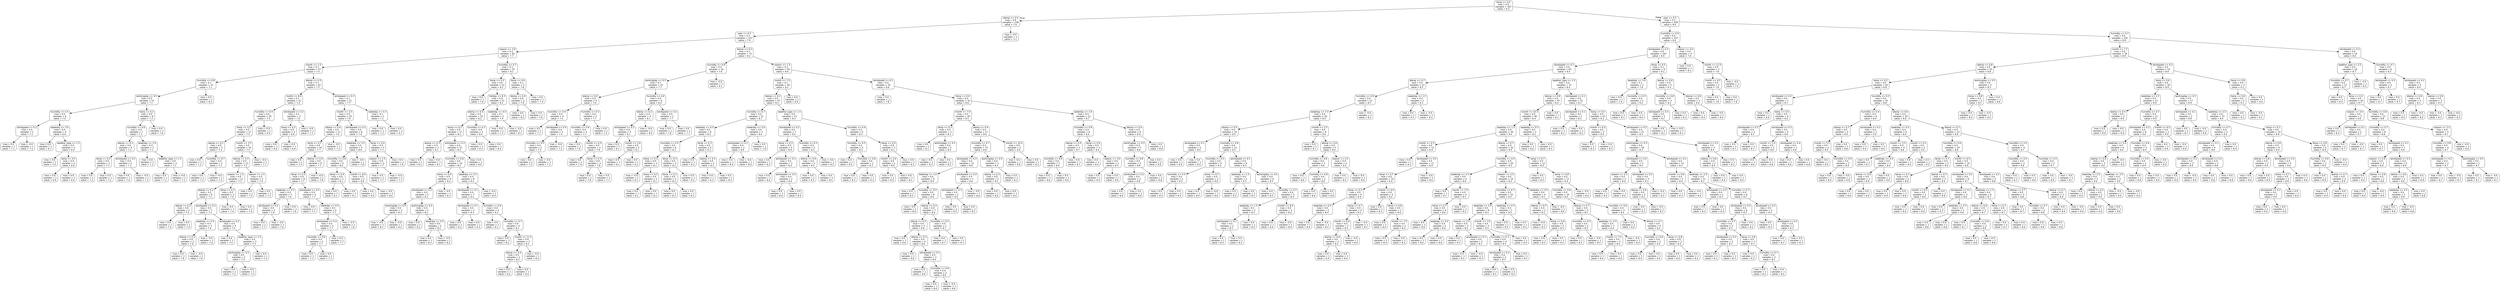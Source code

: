 digraph Tree {
node [shape=box, style="rounded", color="black", fontname=helvetica] ;
edge [fontname=helvetica] ;
0 [label="temp <= 0.4\nmse = 0.4\nsamples = 367\nvalue = 8.3"] ;
1 [label="atemp <= 0.4\nmse = 0.6\nsamples = 158\nvalue = 7.9"] ;
0 -> 1 [labeldistance=2.5, labelangle=45, headlabel="True"] ;
2 [label="year <= 0.5\nmse = 0.3\nsamples = 157\nvalue = 7.9"] ;
1 -> 2 ;
3 [label="season <= 3.0\nmse = 0.2\nsamples = 82\nvalue = 7.7"] ;
2 -> 3 ;
4 [label="month <= 1.5\nmse = 0.1\nsamples = 57\nvalue = 7.4"] ;
3 -> 4 ;
5 [label="humidity <= 0.8\nmse = 0.1\nsamples = 15\nvalue = 7.1"] ;
4 -> 5 ;
6 [label="workingday <= 0.5\nmse = 0.0\nsamples = 14\nvalue = 7.1"] ;
5 -> 6 ;
7 [label="humidity <= 0.5\nmse = 0.0\nsamples = 6\nvalue = 7.0"] ;
6 -> 7 ;
8 [label="windspeed <= 0.2\nmse = 0.0\nsamples = 2\nvalue = 7.1"] ;
7 -> 8 ;
9 [label="mse = 0.0\nsamples = 1\nvalue = 7.1"] ;
8 -> 9 ;
10 [label="mse = -0.0\nsamples = 1\nvalue = 7.1"] ;
8 -> 10 ;
11 [label="weekday <= 3.0\nmse = 0.0\nsamples = 4\nvalue = 6.9"] ;
7 -> 11 ;
12 [label="mse = 0.0\nsamples = 1\nvalue = 6.7"] ;
11 -> 12 ;
13 [label="weather_type <= 1.5\nmse = 0.0\nsamples = 3\nvalue = 6.9"] ;
11 -> 13 ;
14 [label="mse = 0.0\nsamples = 1\nvalue = 7.0"] ;
13 -> 14 ;
15 [label="temp <= 0.3\nmse = 0.0\nsamples = 2\nvalue = 6.9"] ;
13 -> 15 ;
16 [label="mse = 0.0\nsamples = 1\nvalue = 6.9"] ;
15 -> 16 ;
17 [label="mse = 0.0\nsamples = 1\nvalue = 6.9"] ;
15 -> 17 ;
18 [label="temp <= 0.2\nmse = 0.0\nsamples = 8\nvalue = 7.3"] ;
6 -> 18 ;
19 [label="humidity <= 0.6\nmse = 0.0\nsamples = 7\nvalue = 7.2"] ;
18 -> 19 ;
20 [label="atemp <= 0.2\nmse = 0.0\nsamples = 4\nvalue = 7.3"] ;
19 -> 20 ;
21 [label="temp <= 0.2\nmse = 0.0\nsamples = 2\nvalue = 7.3"] ;
20 -> 21 ;
22 [label="mse = 0.0\nsamples = 1\nvalue = 7.3"] ;
21 -> 22 ;
23 [label="mse = 0.0\nsamples = 1\nvalue = 7.2"] ;
21 -> 23 ;
24 [label="windspeed <= 0.2\nmse = 0.0\nsamples = 2\nvalue = 7.3"] ;
20 -> 24 ;
25 [label="mse = 0.0\nsamples = 1\nvalue = 7.4"] ;
24 -> 25 ;
26 [label="mse = -0.0\nsamples = 1\nvalue = 7.3"] ;
24 -> 26 ;
27 [label="weekday <= 2.0\nmse = 0.0\nsamples = 3\nvalue = 7.1"] ;
19 -> 27 ;
28 [label="mse = 0.0\nsamples = 1\nvalue = 7.3"] ;
27 -> 28 ;
29 [label="weather_type <= 1.5\nmse = 0.0\nsamples = 2\nvalue = 7.1"] ;
27 -> 29 ;
30 [label="mse = 0.0\nsamples = 1\nvalue = 7.1"] ;
29 -> 30 ;
31 [label="mse = -0.0\nsamples = 1\nvalue = 7.1"] ;
29 -> 31 ;
32 [label="mse = 0.0\nsamples = 1\nvalue = 7.6"] ;
18 -> 32 ;
33 [label="mse = 0.0\nsamples = 1\nvalue = 6.2"] ;
5 -> 33 ;
34 [label="atemp <= 0.3\nmse = 0.1\nsamples = 42\nvalue = 7.5"] ;
4 -> 34 ;
35 [label="month <= 8.0\nmse = 0.1\nsamples = 21\nvalue = 7.4"] ;
34 -> 35 ;
36 [label="humidity <= 0.9\nmse = 0.0\nsamples = 18\nvalue = 7.5"] ;
35 -> 36 ;
37 [label="temp <= 0.2\nmse = 0.0\nsamples = 17\nvalue = 7.5"] ;
36 -> 37 ;
38 [label="atemp <= 0.2\nmse = 0.0\nsamples = 3\nvalue = 7.3"] ;
37 -> 38 ;
39 [label="mse = 0.0\nsamples = 1\nvalue = 7.3"] ;
38 -> 39 ;
40 [label="humidity <= 0.7\nmse = 0.0\nsamples = 2\nvalue = 7.2"] ;
38 -> 40 ;
41 [label="mse = 0.0\nsamples = 1\nvalue = 7.3"] ;
40 -> 41 ;
42 [label="mse = -0.0\nsamples = 1\nvalue = 7.2"] ;
40 -> 42 ;
43 [label="month <= 3.5\nmse = 0.0\nsamples = 14\nvalue = 7.5"] ;
37 -> 43 ;
44 [label="atemp <= 0.3\nmse = 0.0\nsamples = 13\nvalue = 7.5"] ;
43 -> 44 ;
45 [label="season <= 1.5\nmse = 0.0\nsamples = 11\nvalue = 7.5"] ;
44 -> 45 ;
46 [label="atemp <= 0.2\nmse = 0.0\nsamples = 9\nvalue = 7.5"] ;
45 -> 46 ;
47 [label="atemp <= 0.2\nmse = 0.0\nsamples = 2\nvalue = 7.4"] ;
46 -> 47 ;
48 [label="mse = 0.0\nsamples = 1\nvalue = 7.4"] ;
47 -> 48 ;
49 [label="mse = 0.0\nsamples = 1\nvalue = 7.4"] ;
47 -> 49 ;
50 [label="windspeed <= 0.2\nmse = 0.0\nsamples = 7\nvalue = 7.5"] ;
46 -> 50 ;
51 [label="weekday <= 5.5\nmse = 0.0\nsamples = 3\nvalue = 7.6"] ;
50 -> 51 ;
52 [label="atemp <= 0.3\nmse = 0.0\nsamples = 2\nvalue = 7.6"] ;
51 -> 52 ;
53 [label="mse = 0.0\nsamples = 1\nvalue = 7.6"] ;
52 -> 53 ;
54 [label="mse = -0.0\nsamples = 1\nvalue = 7.6"] ;
52 -> 54 ;
55 [label="mse = -0.0\nsamples = 1\nvalue = 7.6"] ;
51 -> 55 ;
56 [label="windspeed <= 0.2\nmse = 0.0\nsamples = 4\nvalue = 7.5"] ;
50 -> 56 ;
57 [label="mse = 0.0\nsamples = 1\nvalue = 7.5"] ;
56 -> 57 ;
58 [label="weather_type <= 1.5\nmse = 0.0\nsamples = 3\nvalue = 7.5"] ;
56 -> 58 ;
59 [label="workingday <= 0.5\nmse = 0.0\nsamples = 2\nvalue = 7.5"] ;
58 -> 59 ;
60 [label="mse = 0.0\nsamples = 1\nvalue = 7.5"] ;
59 -> 60 ;
61 [label="mse = -0.0\nsamples = 1\nvalue = 7.5"] ;
59 -> 61 ;
62 [label="mse = 0.0\nsamples = 1\nvalue = 7.5"] ;
58 -> 62 ;
63 [label="temp <= 0.3\nmse = 0.0\nsamples = 2\nvalue = 7.4"] ;
45 -> 63 ;
64 [label="mse = 0.0\nsamples = 1\nvalue = 7.4"] ;
63 -> 64 ;
65 [label="mse = 0.0\nsamples = 1\nvalue = 7.4"] ;
63 -> 65 ;
66 [label="season <= 1.5\nmse = 0.0\nsamples = 2\nvalue = 7.4"] ;
44 -> 66 ;
67 [label="mse = 0.0\nsamples = 1\nvalue = 7.4"] ;
66 -> 67 ;
68 [label="mse = 0.0\nsamples = 1\nvalue = 7.3"] ;
66 -> 68 ;
69 [label="mse = -0.0\nsamples = 1\nvalue = 7.7"] ;
43 -> 69 ;
70 [label="mse = -0.0\nsamples = 1\nvalue = 6.9"] ;
36 -> 70 ;
71 [label="windspeed <= 0.2\nmse = 0.2\nsamples = 3\nvalue = 7.0"] ;
35 -> 71 ;
72 [label="temp <= 0.3\nmse = 0.0\nsamples = 2\nvalue = 6.8"] ;
71 -> 72 ;
73 [label="mse = 0.0\nsamples = 1\nvalue = 6.6"] ;
72 -> 73 ;
74 [label="mse = 0.0\nsamples = 1\nvalue = 6.9"] ;
72 -> 74 ;
75 [label="mse = -0.0\nsamples = 1\nvalue = 7.7"] ;
71 -> 75 ;
76 [label="windspeed <= 0.3\nmse = 0.1\nsamples = 21\nvalue = 7.7"] ;
34 -> 76 ;
77 [label="month <= 3.5\nmse = 0.0\nsamples = 19\nvalue = 7.8"] ;
76 -> 77 ;
78 [label="atemp <= 0.4\nmse = 0.0\nsamples = 11\nvalue = 7.6"] ;
77 -> 78 ;
79 [label="temp <= 0.3\nmse = 0.0\nsamples = 10\nvalue = 7.7"] ;
78 -> 79 ;
80 [label="mse = 0.0\nsamples = 1\nvalue = 7.4"] ;
79 -> 80 ;
81 [label="atemp <= 0.4\nmse = 0.0\nsamples = 9\nvalue = 7.7"] ;
79 -> 81 ;
82 [label="temp <= 0.3\nmse = 0.0\nsamples = 8\nvalue = 7.7"] ;
81 -> 82 ;
83 [label="weekday <= 3.5\nmse = 0.0\nsamples = 3\nvalue = 7.6"] ;
82 -> 83 ;
84 [label="windspeed <= 0.2\nmse = 0.0\nsamples = 2\nvalue = 7.6"] ;
83 -> 84 ;
85 [label="mse = 0.0\nsamples = 1\nvalue = 7.7"] ;
84 -> 85 ;
86 [label="mse = -0.0\nsamples = 1\nvalue = 7.6"] ;
84 -> 86 ;
87 [label="mse = 0.0\nsamples = 1\nvalue = 7.6"] ;
83 -> 87 ;
88 [label="windspeed <= 0.2\nmse = 0.0\nsamples = 5\nvalue = 7.7"] ;
82 -> 88 ;
89 [label="mse = 0.0\nsamples = 1\nvalue = 7.7"] ;
88 -> 89 ;
90 [label="weekday <= 4.5\nmse = 0.0\nsamples = 4\nvalue = 7.7"] ;
88 -> 90 ;
91 [label="windspeed <= 0.3\nmse = 0.0\nsamples = 3\nvalue = 7.7"] ;
90 -> 91 ;
92 [label="humidity <= 0.6\nmse = 0.0\nsamples = 2\nvalue = 7.7"] ;
91 -> 92 ;
93 [label="mse = 0.0\nsamples = 1\nvalue = 7.7"] ;
92 -> 93 ;
94 [label="mse = 0.0\nsamples = 1\nvalue = 7.7"] ;
92 -> 94 ;
95 [label="mse = 0.0\nsamples = 1\nvalue = 7.7"] ;
91 -> 95 ;
96 [label="mse = -0.0\nsamples = 1\nvalue = 7.6"] ;
90 -> 96 ;
97 [label="mse = -0.0\nsamples = 1\nvalue = 7.8"] ;
81 -> 97 ;
98 [label="mse = -0.0\nsamples = 1\nvalue = 7.3"] ;
78 -> 98 ;
99 [label="windspeed <= 0.2\nmse = 0.0\nsamples = 8\nvalue = 7.9"] ;
77 -> 99 ;
100 [label="weekday <= 5.5\nmse = 0.0\nsamples = 5\nvalue = 8.0"] ;
99 -> 100 ;
101 [label="humidity <= 0.6\nmse = 0.0\nsamples = 4\nvalue = 8.0"] ;
100 -> 101 ;
102 [label="temp <= 0.4\nmse = 0.0\nsamples = 2\nvalue = 8.1"] ;
101 -> 102 ;
103 [label="mse = 0.0\nsamples = 1\nvalue = 8.1"] ;
102 -> 103 ;
104 [label="mse = 0.0\nsamples = 1\nvalue = 8.1"] ;
102 -> 104 ;
105 [label="month <= 8.0\nmse = 0.0\nsamples = 2\nvalue = 8.0"] ;
101 -> 105 ;
106 [label="mse = 0.0\nsamples = 1\nvalue = 8.0"] ;
105 -> 106 ;
107 [label="mse = -0.0\nsamples = 1\nvalue = 8.0"] ;
105 -> 107 ;
108 [label="mse = -0.0\nsamples = 1\nvalue = 7.8"] ;
100 -> 108 ;
109 [label="temp <= 0.4\nmse = 0.0\nsamples = 3\nvalue = 7.7"] ;
99 -> 109 ;
110 [label="season <= 1.5\nmse = 0.0\nsamples = 2\nvalue = 7.7"] ;
109 -> 110 ;
111 [label="mse = 0.0\nsamples = 1\nvalue = 7.7"] ;
110 -> 111 ;
112 [label="mse = -0.0\nsamples = 1\nvalue = 7.7"] ;
110 -> 112 ;
113 [label="mse = 0.0\nsamples = 1\nvalue = 7.8"] ;
109 -> 113 ;
114 [label="weekday <= 5.5\nmse = 0.1\nsamples = 2\nvalue = 7.1"] ;
76 -> 114 ;
115 [label="mse = 0.0\nsamples = 1\nvalue = 7.3"] ;
114 -> 115 ;
116 [label="mse = 0.0\nsamples = 1\nvalue = 6.7"] ;
114 -> 116 ;
117 [label="humidity <= 0.7\nmse = 0.1\nsamples = 25\nvalue = 8.1"] ;
3 -> 117 ;
118 [label="temp <= 0.3\nmse = 0.0\nsamples = 22\nvalue = 8.2"] ;
117 -> 118 ;
119 [label="mse = 0.0\nsamples = 1\nvalue = 7.8"] ;
118 -> 119 ;
120 [label="holiday <= 0.5\nmse = 0.0\nsamples = 21\nvalue = 8.2"] ;
118 -> 120 ;
121 [label="atemp <= 0.4\nmse = 0.0\nsamples = 19\nvalue = 8.2"] ;
120 -> 121 ;
122 [label="temp <= 0.3\nmse = 0.0\nsamples = 17\nvalue = 8.2"] ;
121 -> 122 ;
123 [label="atemp <= 0.3\nmse = 0.0\nsamples = 2\nvalue = 8.1"] ;
122 -> 123 ;
124 [label="mse = 0.0\nsamples = 1\nvalue = 8.1"] ;
123 -> 124 ;
125 [label="mse = 0.0\nsamples = 1\nvalue = 8.1"] ;
123 -> 125 ;
126 [label="windspeed <= 0.3\nmse = 0.0\nsamples = 15\nvalue = 8.2"] ;
122 -> 126 ;
127 [label="humidity <= 0.6\nmse = 0.0\nsamples = 14\nvalue = 8.2"] ;
126 -> 127 ;
128 [label="temp <= 0.4\nmse = 0.0\nsamples = 6\nvalue = 8.2"] ;
127 -> 128 ;
129 [label="windspeed <= 0.2\nmse = 0.0\nsamples = 5\nvalue = 8.2"] ;
128 -> 129 ;
130 [label="workingday <= 0.5\nmse = 0.0\nsamples = 2\nvalue = 8.3"] ;
129 -> 130 ;
131 [label="mse = -0.0\nsamples = 1\nvalue = 8.3"] ;
130 -> 131 ;
132 [label="mse = -0.0\nsamples = 1\nvalue = 8.2"] ;
130 -> 132 ;
133 [label="workingday <= 0.5\nmse = 0.0\nsamples = 3\nvalue = 8.2"] ;
129 -> 133 ;
134 [label="mse = 0.0\nsamples = 1\nvalue = 8.2"] ;
133 -> 134 ;
135 [label="weekday <= 4.5\nmse = 0.0\nsamples = 2\nvalue = 8.2"] ;
133 -> 135 ;
136 [label="mse = 0.0\nsamples = 1\nvalue = 8.2"] ;
135 -> 136 ;
137 [label="mse = -0.0\nsamples = 1\nvalue = 8.2"] ;
135 -> 137 ;
138 [label="mse = -0.0\nsamples = 1\nvalue = 8.3"] ;
128 -> 138 ;
139 [label="weekday <= 5.5\nmse = 0.0\nsamples = 8\nvalue = 8.2"] ;
127 -> 139 ;
140 [label="windspeed <= 0.1\nmse = 0.0\nsamples = 7\nvalue = 8.2"] ;
139 -> 140 ;
141 [label="windspeed <= 0.1\nmse = 0.0\nsamples = 2\nvalue = 8.3"] ;
140 -> 141 ;
142 [label="mse = 0.0\nsamples = 1\nvalue = 8.2"] ;
141 -> 142 ;
143 [label="mse = 0.0\nsamples = 1\nvalue = 8.3"] ;
141 -> 143 ;
144 [label="humidity <= 0.6\nmse = 0.0\nsamples = 5\nvalue = 8.2"] ;
140 -> 144 ;
145 [label="mse = 0.0\nsamples = 1\nvalue = 8.1"] ;
144 -> 145 ;
146 [label="humidity <= 0.7\nmse = 0.0\nsamples = 4\nvalue = 8.2"] ;
144 -> 146 ;
147 [label="mse = 0.0\nsamples = 1\nvalue = 8.2"] ;
146 -> 147 ;
148 [label="month <= 11.5\nmse = 0.0\nsamples = 3\nvalue = 8.2"] ;
146 -> 148 ;
149 [label="atemp <= 0.4\nmse = 0.0\nsamples = 2\nvalue = 8.2"] ;
148 -> 149 ;
150 [label="mse = 0.0\nsamples = 1\nvalue = 8.2"] ;
149 -> 150 ;
151 [label="mse = 0.0\nsamples = 1\nvalue = 8.2"] ;
149 -> 151 ;
152 [label="mse = -0.0\nsamples = 1\nvalue = 8.2"] ;
148 -> 152 ;
153 [label="mse = -0.0\nsamples = 1\nvalue = 8.0"] ;
139 -> 153 ;
154 [label="mse = 0.0\nsamples = 1\nvalue = 8.0"] ;
126 -> 154 ;
155 [label="humidity <= 0.7\nmse = 0.0\nsamples = 2\nvalue = 8.4"] ;
121 -> 155 ;
156 [label="mse = 0.0\nsamples = 1\nvalue = 8.3"] ;
155 -> 156 ;
157 [label="mse = 0.0\nsamples = 1\nvalue = 8.4"] ;
155 -> 157 ;
158 [label="weekday <= 4.5\nmse = 0.1\nsamples = 2\nvalue = 7.9"] ;
120 -> 158 ;
159 [label="mse = 0.0\nsamples = 1\nvalue = 7.3"] ;
158 -> 159 ;
160 [label="mse = -0.0\nsamples = 1\nvalue = 8.1"] ;
158 -> 160 ;
161 [label="temp <= 0.4\nmse = 0.1\nsamples = 3\nvalue = 7.8"] ;
117 -> 161 ;
162 [label="atemp <= 0.4\nmse = 0.0\nsamples = 2\nvalue = 7.9"] ;
161 -> 162 ;
163 [label="mse = 0.0\nsamples = 1\nvalue = 8.2"] ;
162 -> 163 ;
164 [label="mse = 0.0\nsamples = 1\nvalue = 7.8"] ;
162 -> 164 ;
165 [label="mse = 0.0\nsamples = 1\nvalue = 7.4"] ;
161 -> 165 ;
166 [label="atemp <= 0.3\nmse = 0.2\nsamples = 75\nvalue = 8.2"] ;
2 -> 166 ;
167 [label="humidity <= 0.8\nmse = 0.2\nsamples = 16\nvalue = 7.6"] ;
166 -> 167 ;
168 [label="workingday <= 0.5\nmse = 0.1\nsamples = 15\nvalue = 7.7"] ;
167 -> 168 ;
169 [label="atemp <= 0.2\nmse = 0.0\nsamples = 9\nvalue = 7.6"] ;
168 -> 169 ;
170 [label="humidity <= 0.4\nmse = 0.0\nsamples = 4\nvalue = 7.5"] ;
169 -> 170 ;
171 [label="mse = 0.0\nsamples = 1\nvalue = 7.7"] ;
170 -> 171 ;
172 [label="windspeed <= 0.4\nmse = 0.0\nsamples = 3\nvalue = 7.5"] ;
170 -> 172 ;
173 [label="humidity <= 0.5\nmse = 0.0\nsamples = 2\nvalue = 7.5"] ;
172 -> 173 ;
174 [label="mse = 0.0\nsamples = 1\nvalue = 7.5"] ;
173 -> 174 ;
175 [label="mse = -0.0\nsamples = 1\nvalue = 7.5"] ;
173 -> 175 ;
176 [label="mse = -0.0\nsamples = 1\nvalue = 7.3"] ;
172 -> 176 ;
177 [label="humidity <= 0.5\nmse = 0.0\nsamples = 5\nvalue = 7.7"] ;
169 -> 177 ;
178 [label="humidity <= 0.4\nmse = 0.0\nsamples = 4\nvalue = 7.7"] ;
177 -> 178 ;
179 [label="mse = 0.0\nsamples = 1\nvalue = 7.6"] ;
178 -> 179 ;
180 [label="month <= 6.5\nmse = 0.0\nsamples = 3\nvalue = 7.8"] ;
178 -> 180 ;
181 [label="mse = 0.0\nsamples = 1\nvalue = 7.9"] ;
180 -> 181 ;
182 [label="temp <= 0.3\nmse = 0.0\nsamples = 2\nvalue = 7.8"] ;
180 -> 182 ;
183 [label="mse = 0.0\nsamples = 1\nvalue = 7.8"] ;
182 -> 183 ;
184 [label="mse = 0.0\nsamples = 1\nvalue = 7.7"] ;
182 -> 184 ;
185 [label="mse = 0.0\nsamples = 1\nvalue = 7.5"] ;
177 -> 185 ;
186 [label="humidity <= 0.6\nmse = 0.0\nsamples = 6\nvalue = 8.0"] ;
168 -> 186 ;
187 [label="atemp <= 0.2\nmse = 0.0\nsamples = 4\nvalue = 8.1"] ;
186 -> 187 ;
188 [label="windspeed <= 0.2\nmse = 0.0\nsamples = 3\nvalue = 8.1"] ;
187 -> 188 ;
189 [label="mse = 0.0\nsamples = 1\nvalue = 8.1"] ;
188 -> 189 ;
190 [label="month <= 2.0\nmse = 0.0\nsamples = 2\nvalue = 8.1"] ;
188 -> 190 ;
191 [label="mse = 0.0\nsamples = 1\nvalue = 8.1"] ;
190 -> 191 ;
192 [label="mse = 0.0\nsamples = 1\nvalue = 8.1"] ;
190 -> 192 ;
193 [label="mse = -0.0\nsamples = 1\nvalue = 8.0"] ;
187 -> 193 ;
194 [label="windspeed <= 0.2\nmse = 0.0\nsamples = 2\nvalue = 7.7"] ;
186 -> 194 ;
195 [label="mse = 0.0\nsamples = 1\nvalue = 7.8"] ;
194 -> 195 ;
196 [label="mse = 0.0\nsamples = 1\nvalue = 7.7"] ;
194 -> 196 ;
197 [label="mse = -0.0\nsamples = 1\nvalue = 6.1"] ;
167 -> 197 ;
198 [label="season <= 1.5\nmse = 0.1\nsamples = 59\nvalue = 8.4"] ;
166 -> 198 ;
199 [label="month <= 7.5\nmse = 0.1\nsamples = 26\nvalue = 8.2"] ;
198 -> 199 ;
200 [label="atemp <= 0.3\nmse = 0.0\nsamples = 25\nvalue = 8.2"] ;
199 -> 200 ;
201 [label="humidity <= 0.7\nmse = 0.0\nsamples = 12\nvalue = 8.1"] ;
200 -> 201 ;
202 [label="weekday <= 4.5\nmse = 0.0\nsamples = 9\nvalue = 8.2"] ;
201 -> 202 ;
203 [label="humidity <= 0.5\nmse = 0.0\nsamples = 6\nvalue = 8.2"] ;
202 -> 203 ;
204 [label="temp <= 0.3\nmse = 0.0\nsamples = 3\nvalue = 8.1"] ;
203 -> 204 ;
205 [label="mse = -0.0\nsamples = 1\nvalue = 8.1"] ;
204 -> 205 ;
206 [label="temp <= 0.3\nmse = 0.0\nsamples = 2\nvalue = 8.1"] ;
204 -> 206 ;
207 [label="mse = 0.0\nsamples = 1\nvalue = 8.1"] ;
206 -> 207 ;
208 [label="mse = 0.0\nsamples = 1\nvalue = 8.1"] ;
206 -> 208 ;
209 [label="temp <= 0.3\nmse = 0.0\nsamples = 3\nvalue = 8.2"] ;
203 -> 209 ;
210 [label="temp <= 0.3\nmse = 0.0\nsamples = 2\nvalue = 8.2"] ;
209 -> 210 ;
211 [label="mse = 0.0\nsamples = 1\nvalue = 8.3"] ;
210 -> 211 ;
212 [label="mse = 0.0\nsamples = 1\nvalue = 8.2"] ;
210 -> 212 ;
213 [label="mse = 0.0\nsamples = 1\nvalue = 8.2"] ;
209 -> 213 ;
214 [label="temp <= 0.3\nmse = 0.0\nsamples = 3\nvalue = 8.3"] ;
202 -> 214 ;
215 [label="mse = 0.0\nsamples = 1\nvalue = 8.3"] ;
214 -> 215 ;
216 [label="atemp <= 0.3\nmse = 0.0\nsamples = 2\nvalue = 8.3"] ;
214 -> 216 ;
217 [label="mse = 0.0\nsamples = 1\nvalue = 8.3"] ;
216 -> 217 ;
218 [label="mse = 0.0\nsamples = 1\nvalue = 8.3"] ;
216 -> 218 ;
219 [label="weekday <= 5.0\nmse = 0.0\nsamples = 3\nvalue = 8.0"] ;
201 -> 219 ;
220 [label="windspeed <= 0.1\nmse = 0.0\nsamples = 2\nvalue = 8.0"] ;
219 -> 220 ;
221 [label="mse = 0.0\nsamples = 1\nvalue = 8.0"] ;
220 -> 221 ;
222 [label="mse = -0.0\nsamples = 1\nvalue = 8.0"] ;
220 -> 222 ;
223 [label="mse = 0.0\nsamples = 1\nvalue = 7.9"] ;
219 -> 223 ;
224 [label="weather_type <= 1.5\nmse = 0.0\nsamples = 13\nvalue = 8.3"] ;
200 -> 224 ;
225 [label="windspeed <= 0.2\nmse = 0.0\nsamples = 7\nvalue = 8.4"] ;
224 -> 225 ;
226 [label="temp <= 0.3\nmse = 0.0\nsamples = 4\nvalue = 8.4"] ;
225 -> 226 ;
227 [label="mse = 0.0\nsamples = 1\nvalue = 8.3"] ;
226 -> 227 ;
228 [label="windspeed <= 0.1\nmse = 0.0\nsamples = 3\nvalue = 8.4"] ;
226 -> 228 ;
229 [label="mse = 0.0\nsamples = 1\nvalue = 8.4"] ;
228 -> 229 ;
230 [label="windspeed <= 0.2\nmse = 0.0\nsamples = 2\nvalue = 8.4"] ;
228 -> 230 ;
231 [label="mse = 0.0\nsamples = 1\nvalue = 8.4"] ;
230 -> 231 ;
232 [label="mse = 0.0\nsamples = 1\nvalue = 8.4"] ;
230 -> 232 ;
233 [label="humidity <= 0.5\nmse = 0.0\nsamples = 3\nvalue = 8.5"] ;
225 -> 233 ;
234 [label="atemp <= 0.4\nmse = 0.0\nsamples = 2\nvalue = 8.5"] ;
233 -> 234 ;
235 [label="mse = 0.0\nsamples = 1\nvalue = 8.5"] ;
234 -> 235 ;
236 [label="mse = 0.0\nsamples = 1\nvalue = 8.5"] ;
234 -> 236 ;
237 [label="mse = -0.0\nsamples = 1\nvalue = 8.5"] ;
233 -> 237 ;
238 [label="humidity <= 0.6\nmse = 0.0\nsamples = 6\nvalue = 8.2"] ;
224 -> 238 ;
239 [label="humidity <= 0.5\nmse = 0.0\nsamples = 3\nvalue = 8.3"] ;
238 -> 239 ;
240 [label="mse = 0.0\nsamples = 1\nvalue = 8.4"] ;
239 -> 240 ;
241 [label="humidity <= 0.6\nmse = 0.0\nsamples = 2\nvalue = 8.3"] ;
239 -> 241 ;
242 [label="mse = 0.0\nsamples = 1\nvalue = 8.3"] ;
241 -> 242 ;
243 [label="mse = 0.0\nsamples = 1\nvalue = 8.3"] ;
241 -> 243 ;
244 [label="temp <= 0.4\nmse = 0.0\nsamples = 3\nvalue = 8.1"] ;
238 -> 244 ;
245 [label="month <= 2.0\nmse = 0.0\nsamples = 2\nvalue = 8.0"] ;
244 -> 245 ;
246 [label="mse = 0.0\nsamples = 1\nvalue = 8.0"] ;
245 -> 246 ;
247 [label="mse = 0.0\nsamples = 1\nvalue = 8.1"] ;
245 -> 247 ;
248 [label="mse = 0.0\nsamples = 1\nvalue = 8.2"] ;
244 -> 248 ;
249 [label="mse = 0.0\nsamples = 1\nvalue = 6.9"] ;
199 -> 249 ;
250 [label="windspeed <= 0.1\nmse = 0.0\nsamples = 33\nvalue = 8.6"] ;
198 -> 250 ;
251 [label="mse = 0.0\nsamples = 1\nvalue = 7.8"] ;
250 -> 251 ;
252 [label="temp <= 0.4\nmse = 0.0\nsamples = 32\nvalue = 8.6"] ;
250 -> 252 ;
253 [label="month <= 7.0\nmse = 0.0\nsamples = 20\nvalue = 8.5"] ;
252 -> 253 ;
254 [label="temp <= 0.3\nmse = 0.0\nsamples = 3\nvalue = 8.3"] ;
253 -> 254 ;
255 [label="mse = 0.0\nsamples = 1\nvalue = 8.1"] ;
254 -> 255 ;
256 [label="workingday <= 0.5\nmse = 0.0\nsamples = 2\nvalue = 8.4"] ;
254 -> 256 ;
257 [label="mse = 0.0\nsamples = 1\nvalue = 8.3"] ;
256 -> 257 ;
258 [label="mse = 0.0\nsamples = 1\nvalue = 8.5"] ;
256 -> 258 ;
259 [label="atemp <= 0.4\nmse = 0.0\nsamples = 17\nvalue = 8.6"] ;
253 -> 259 ;
260 [label="humidity <= 0.7\nmse = 0.0\nsamples = 15\nvalue = 8.6"] ;
259 -> 260 ;
261 [label="windspeed <= 0.3\nmse = 0.0\nsamples = 12\nvalue = 8.6"] ;
260 -> 261 ;
262 [label="weekday <= 1.0\nmse = 0.0\nsamples = 9\nvalue = 8.6"] ;
261 -> 262 ;
263 [label="mse = 0.0\nsamples = 1\nvalue = 8.5"] ;
262 -> 263 ;
264 [label="humidity <= 0.5\nmse = 0.0\nsamples = 8\nvalue = 8.6"] ;
262 -> 264 ;
265 [label="mse = 0.0\nsamples = 1\nvalue = 8.6"] ;
264 -> 265 ;
266 [label="atemp <= 0.3\nmse = 0.0\nsamples = 7\nvalue = 8.6"] ;
264 -> 266 ;
267 [label="atemp <= 0.3\nmse = 0.0\nsamples = 5\nvalue = 8.6"] ;
266 -> 267 ;
268 [label="mse = 0.0\nsamples = 1\nvalue = 8.6"] ;
267 -> 268 ;
269 [label="atemp <= 0.3\nmse = 0.0\nsamples = 4\nvalue = 8.6"] ;
267 -> 269 ;
270 [label="mse = 0.0\nsamples = 1\nvalue = 8.6"] ;
269 -> 270 ;
271 [label="windspeed <= 0.1\nmse = 0.0\nsamples = 3\nvalue = 8.6"] ;
269 -> 271 ;
272 [label="mse = 0.0\nsamples = 1\nvalue = 8.6"] ;
271 -> 272 ;
273 [label="humidity <= 0.6\nmse = 0.0\nsamples = 2\nvalue = 8.6"] ;
271 -> 273 ;
274 [label="mse = 0.0\nsamples = 1\nvalue = 8.6"] ;
273 -> 274 ;
275 [label="mse = -0.0\nsamples = 1\nvalue = 8.6"] ;
273 -> 275 ;
276 [label="humidity <= 0.5\nmse = 0.0\nsamples = 2\nvalue = 8.7"] ;
266 -> 276 ;
277 [label="mse = 0.0\nsamples = 1\nvalue = 8.7"] ;
276 -> 277 ;
278 [label="mse = 0.0\nsamples = 1\nvalue = 8.7"] ;
276 -> 278 ;
279 [label="windspeed <= 0.3\nmse = 0.0\nsamples = 3\nvalue = 8.6"] ;
261 -> 279 ;
280 [label="windspeed <= 0.3\nmse = 0.0\nsamples = 2\nvalue = 8.5"] ;
279 -> 280 ;
281 [label="mse = 0.0\nsamples = 1\nvalue = 8.5"] ;
280 -> 281 ;
282 [label="mse = 0.0\nsamples = 1\nvalue = 8.5"] ;
280 -> 282 ;
283 [label="mse = -0.0\nsamples = 1\nvalue = 8.6"] ;
279 -> 283 ;
284 [label="workingday <= 0.5\nmse = 0.0\nsamples = 3\nvalue = 8.4"] ;
260 -> 284 ;
285 [label="atemp <= 0.3\nmse = 0.0\nsamples = 2\nvalue = 8.5"] ;
284 -> 285 ;
286 [label="mse = 0.0\nsamples = 1\nvalue = 8.6"] ;
285 -> 286 ;
287 [label="mse = 0.0\nsamples = 1\nvalue = 8.4"] ;
285 -> 287 ;
288 [label="mse = 0.0\nsamples = 1\nvalue = 8.3"] ;
284 -> 288 ;
289 [label="month <= 10.5\nmse = 0.0\nsamples = 2\nvalue = 8.4"] ;
259 -> 289 ;
290 [label="mse = 0.0\nsamples = 1\nvalue = 8.6"] ;
289 -> 290 ;
291 [label="mse = 0.0\nsamples = 1\nvalue = 8.3"] ;
289 -> 291 ;
292 [label="weekday <= 3.0\nmse = 0.0\nsamples = 12\nvalue = 8.7"] ;
252 -> 292 ;
293 [label="humidity <= 0.8\nmse = 0.0\nsamples = 6\nvalue = 8.6"] ;
292 -> 293 ;
294 [label="atemp <= 0.4\nmse = 0.0\nsamples = 3\nvalue = 8.7"] ;
293 -> 294 ;
295 [label="humidity <= 0.6\nmse = 0.0\nsamples = 2\nvalue = 8.6"] ;
294 -> 295 ;
296 [label="mse = 0.0\nsamples = 1\nvalue = 8.6"] ;
295 -> 296 ;
297 [label="mse = 0.0\nsamples = 1\nvalue = 8.6"] ;
295 -> 297 ;
298 [label="mse = 0.0\nsamples = 1\nvalue = 8.7"] ;
294 -> 298 ;
299 [label="temp <= 0.4\nmse = 0.0\nsamples = 3\nvalue = 8.5"] ;
293 -> 299 ;
300 [label="mse = 0.0\nsamples = 1\nvalue = 8.4"] ;
299 -> 300 ;
301 [label="season <= 3.0\nmse = 0.0\nsamples = 2\nvalue = 8.5"] ;
299 -> 301 ;
302 [label="mse = 0.0\nsamples = 1\nvalue = 8.5"] ;
301 -> 302 ;
303 [label="mse = 0.0\nsamples = 1\nvalue = 8.6"] ;
301 -> 303 ;
304 [label="atemp <= 0.4\nmse = 0.0\nsamples = 6\nvalue = 8.9"] ;
292 -> 304 ;
305 [label="workingday <= 0.5\nmse = 0.0\nsamples = 5\nvalue = 8.8"] ;
304 -> 305 ;
306 [label="humidity <= 0.6\nmse = 0.0\nsamples = 3\nvalue = 8.8"] ;
305 -> 306 ;
307 [label="windspeed <= 0.2\nmse = 0.0\nsamples = 2\nvalue = 8.8"] ;
306 -> 307 ;
308 [label="mse = 0.0\nsamples = 1\nvalue = 8.9"] ;
307 -> 308 ;
309 [label="mse = 0.0\nsamples = 1\nvalue = 8.8"] ;
307 -> 309 ;
310 [label="mse = 0.0\nsamples = 1\nvalue = 8.8"] ;
306 -> 310 ;
311 [label="mse = 0.0\nsamples = 2\nvalue = 8.8"] ;
305 -> 311 ;
312 [label="mse = 0.0\nsamples = 1\nvalue = 8.9"] ;
304 -> 312 ;
313 [label="mse = -0.0\nsamples = 1\nvalue = 3.1"] ;
1 -> 313 ;
314 [label="year <= 0.5\nmse = 0.1\nsamples = 209\nvalue = 8.6"] ;
0 -> 314 [labeldistance=2.5, labelangle=-45, headlabel="False"] ;
315 [label="humidity <= 0.9\nmse = 0.0\nsamples = 107\nvalue = 8.4"] ;
314 -> 315 ;
316 [label="windspeed <= 0.3\nmse = 0.0\nsamples = 103\nvalue = 8.4"] ;
315 -> 316 ;
317 [label="windspeed <= 0.1\nmse = 0.0\nsamples = 95\nvalue = 8.4"] ;
316 -> 317 ;
318 [label="atemp <= 0.7\nmse = 0.0\nsamples = 23\nvalue = 8.5"] ;
317 -> 318 ;
319 [label="humidity <= 0.9\nmse = 0.0\nsamples = 21\nvalue = 8.5"] ;
318 -> 319 ;
320 [label="weekday <= 5.5\nmse = 0.0\nsamples = 20\nvalue = 8.5"] ;
319 -> 320 ;
321 [label="atemp <= 0.5\nmse = 0.0\nsamples = 14\nvalue = 8.5"] ;
320 -> 321 ;
322 [label="windspeed <= 0.1\nmse = 0.0\nsamples = 2\nvalue = 8.4"] ;
321 -> 322 ;
323 [label="mse = 0.0\nsamples = 1\nvalue = 8.4"] ;
322 -> 323 ;
324 [label="mse = 0.0\nsamples = 1\nvalue = 8.4"] ;
322 -> 324 ;
325 [label="humidity <= 0.6\nmse = 0.0\nsamples = 12\nvalue = 8.5"] ;
321 -> 325 ;
326 [label="humidity <= 0.5\nmse = 0.0\nsamples = 4\nvalue = 8.5"] ;
325 -> 326 ;
327 [label="humidity <= 0.5\nmse = 0.0\nsamples = 2\nvalue = 8.5"] ;
326 -> 327 ;
328 [label="mse = 0.0\nsamples = 1\nvalue = 8.5"] ;
327 -> 328 ;
329 [label="mse = 0.0\nsamples = 1\nvalue = 8.5"] ;
327 -> 329 ;
330 [label="temp <= 0.7\nmse = 0.0\nsamples = 2\nvalue = 8.6"] ;
326 -> 330 ;
331 [label="mse = 0.0\nsamples = 1\nvalue = 8.6"] ;
330 -> 331 ;
332 [label="mse = -0.0\nsamples = 1\nvalue = 8.6"] ;
330 -> 332 ;
333 [label="windspeed <= 0.1\nmse = 0.0\nsamples = 8\nvalue = 8.5"] ;
325 -> 333 ;
334 [label="weekday <= 1.5\nmse = 0.0\nsamples = 2\nvalue = 8.5"] ;
333 -> 334 ;
335 [label="mse = 0.0\nsamples = 1\nvalue = 8.5"] ;
334 -> 335 ;
336 [label="mse = 0.0\nsamples = 1\nvalue = 8.5"] ;
334 -> 336 ;
337 [label="workingday <= 0.5\nmse = 0.0\nsamples = 6\nvalue = 8.5"] ;
333 -> 337 ;
338 [label="mse = 0.0\nsamples = 1\nvalue = 8.5"] ;
337 -> 338 ;
339 [label="humidity <= 0.7\nmse = 0.0\nsamples = 5\nvalue = 8.4"] ;
337 -> 339 ;
340 [label="weekday <= 1.5\nmse = 0.0\nsamples = 3\nvalue = 8.5"] ;
339 -> 340 ;
341 [label="windspeed <= 0.1\nmse = 0.0\nsamples = 2\nvalue = 8.5"] ;
340 -> 341 ;
342 [label="mse = 0.0\nsamples = 1\nvalue = 8.5"] ;
341 -> 342 ;
343 [label="mse = 0.0\nsamples = 1\nvalue = 8.5"] ;
341 -> 343 ;
344 [label="mse = 0.0\nsamples = 1\nvalue = 8.4"] ;
340 -> 344 ;
345 [label="month <= 8.5\nmse = 0.0\nsamples = 2\nvalue = 8.4"] ;
339 -> 345 ;
346 [label="mse = 0.0\nsamples = 1\nvalue = 8.4"] ;
345 -> 346 ;
347 [label="mse = -0.0\nsamples = 1\nvalue = 8.4"] ;
345 -> 347 ;
348 [label="month <= 5.5\nmse = 0.0\nsamples = 6\nvalue = 8.6"] ;
320 -> 348 ;
349 [label="mse = 0.0\nsamples = 1\nvalue = 8.7"] ;
348 -> 349 ;
350 [label="atemp <= 0.6\nmse = 0.0\nsamples = 5\nvalue = 8.6"] ;
348 -> 350 ;
351 [label="humidity <= 0.6\nmse = 0.0\nsamples = 3\nvalue = 8.6"] ;
350 -> 351 ;
352 [label="mse = 0.0\nsamples = 1\nvalue = 8.6"] ;
351 -> 352 ;
353 [label="humidity <= 0.8\nmse = 0.0\nsamples = 2\nvalue = 8.6"] ;
351 -> 353 ;
354 [label="mse = 0.0\nsamples = 1\nvalue = 8.6"] ;
353 -> 354 ;
355 [label="mse = 0.0\nsamples = 1\nvalue = 8.6"] ;
353 -> 355 ;
356 [label="season <= 2.5\nmse = 0.0\nsamples = 2\nvalue = 8.5"] ;
350 -> 356 ;
357 [label="mse = 0.0\nsamples = 1\nvalue = 8.5"] ;
356 -> 357 ;
358 [label="mse = 0.0\nsamples = 1\nvalue = 8.6"] ;
356 -> 358 ;
359 [label="mse = -0.0\nsamples = 1\nvalue = 8.2"] ;
319 -> 359 ;
360 [label="weekday <= 1.5\nmse = 0.0\nsamples = 2\nvalue = 8.3"] ;
318 -> 360 ;
361 [label="mse = 0.0\nsamples = 1\nvalue = 8.3"] ;
360 -> 361 ;
362 [label="mse = -0.0\nsamples = 1\nvalue = 8.3"] ;
360 -> 362 ;
363 [label="weather_type <= 1.5\nmse = 0.0\nsamples = 72\nvalue = 8.4"] ;
317 -> 363 ;
364 [label="atemp <= 0.8\nmse = 0.0\nsamples = 47\nvalue = 8.4"] ;
363 -> 364 ;
365 [label="month <= 10.5\nmse = 0.0\nsamples = 46\nvalue = 8.4"] ;
364 -> 365 ;
366 [label="weekday <= 1.5\nmse = 0.0\nsamples = 44\nvalue = 8.4"] ;
365 -> 366 ;
367 [label="month <= 4.5\nmse = 0.0\nsamples = 12\nvalue = 8.4"] ;
366 -> 367 ;
368 [label="mse = 0.0\nsamples = 1\nvalue = 8.1"] ;
367 -> 368 ;
369 [label="windspeed <= 0.2\nmse = 0.0\nsamples = 11\nvalue = 8.4"] ;
367 -> 369 ;
370 [label="temp <= 0.7\nmse = 0.0\nsamples = 10\nvalue = 8.4"] ;
369 -> 370 ;
371 [label="temp <= 0.5\nmse = 0.0\nsamples = 6\nvalue = 8.4"] ;
370 -> 371 ;
372 [label="weekday <= 0.5\nmse = 0.0\nsamples = 2\nvalue = 8.4"] ;
371 -> 372 ;
373 [label="mse = 0.0\nsamples = 1\nvalue = 8.4"] ;
372 -> 373 ;
374 [label="mse = -0.0\nsamples = 1\nvalue = 8.4"] ;
372 -> 374 ;
375 [label="temp <= 0.7\nmse = 0.0\nsamples = 4\nvalue = 8.5"] ;
371 -> 375 ;
376 [label="month <= 9.0\nmse = 0.0\nsamples = 3\nvalue = 8.4"] ;
375 -> 376 ;
377 [label="atemp <= 0.6\nmse = 0.0\nsamples = 2\nvalue = 8.4"] ;
376 -> 377 ;
378 [label="mse = 0.0\nsamples = 1\nvalue = 8.4"] ;
377 -> 378 ;
379 [label="mse = 0.0\nsamples = 1\nvalue = 8.4"] ;
377 -> 379 ;
380 [label="mse = -0.0\nsamples = 1\nvalue = 8.4"] ;
376 -> 380 ;
381 [label="mse = -0.0\nsamples = 1\nvalue = 8.5"] ;
375 -> 381 ;
382 [label="month <= 6.0\nmse = 0.0\nsamples = 4\nvalue = 8.4"] ;
370 -> 382 ;
383 [label="mse = 0.0\nsamples = 1\nvalue = 8.3"] ;
382 -> 383 ;
384 [label="temp <= 0.8\nmse = 0.0\nsamples = 3\nvalue = 8.4"] ;
382 -> 384 ;
385 [label="mse = 0.0\nsamples = 1\nvalue = 8.4"] ;
384 -> 385 ;
386 [label="month <= 7.5\nmse = 0.0\nsamples = 2\nvalue = 8.4"] ;
384 -> 386 ;
387 [label="mse = 0.0\nsamples = 1\nvalue = 8.4"] ;
386 -> 387 ;
388 [label="mse = 0.0\nsamples = 1\nvalue = 8.4"] ;
386 -> 388 ;
389 [label="mse = -0.0\nsamples = 1\nvalue = 8.6"] ;
369 -> 389 ;
390 [label="atemp <= 0.7\nmse = 0.0\nsamples = 32\nvalue = 8.5"] ;
366 -> 390 ;
391 [label="humidity <= 0.5\nmse = 0.0\nsamples = 20\nvalue = 8.5"] ;
390 -> 391 ;
392 [label="weekday <= 2.5\nmse = 0.0\nsamples = 6\nvalue = 8.6"] ;
391 -> 392 ;
393 [label="mse = 0.0\nsamples = 1\nvalue = 8.7"] ;
392 -> 393 ;
394 [label="month <= 7.0\nmse = 0.0\nsamples = 5\nvalue = 8.5"] ;
392 -> 394 ;
395 [label="temp <= 0.7\nmse = 0.0\nsamples = 4\nvalue = 8.6"] ;
394 -> 395 ;
396 [label="mse = 0.0\nsamples = 2\nvalue = 8.6"] ;
395 -> 396 ;
397 [label="weekday <= 4.5\nmse = 0.0\nsamples = 2\nvalue = 8.6"] ;
395 -> 397 ;
398 [label="mse = 0.0\nsamples = 1\nvalue = 8.6"] ;
397 -> 398 ;
399 [label="mse = 0.0\nsamples = 1\nvalue = 8.6"] ;
397 -> 399 ;
400 [label="mse = 0.0\nsamples = 1\nvalue = 8.5"] ;
394 -> 400 ;
401 [label="season <= 3.5\nmse = 0.0\nsamples = 14\nvalue = 8.5"] ;
391 -> 401 ;
402 [label="humidity <= 0.7\nmse = 0.0\nsamples = 10\nvalue = 8.5"] ;
401 -> 402 ;
403 [label="weekday <= 3.0\nmse = 0.0\nsamples = 8\nvalue = 8.5"] ;
402 -> 403 ;
404 [label="season <= 2.5\nmse = 0.0\nsamples = 3\nvalue = 8.5"] ;
403 -> 404 ;
405 [label="mse = 0.0\nsamples = 1\nvalue = 8.5"] ;
404 -> 405 ;
406 [label="windspeed <= 0.2\nmse = 0.0\nsamples = 2\nvalue = 8.5"] ;
404 -> 406 ;
407 [label="mse = 0.0\nsamples = 1\nvalue = 8.5"] ;
406 -> 407 ;
408 [label="mse = -0.0\nsamples = 1\nvalue = 8.5"] ;
406 -> 408 ;
409 [label="month <= 7.0\nmse = 0.0\nsamples = 5\nvalue = 8.5"] ;
403 -> 409 ;
410 [label="humidity <= 0.7\nmse = 0.0\nsamples = 4\nvalue = 8.5"] ;
409 -> 410 ;
411 [label="windspeed <= 0.2\nmse = 0.0\nsamples = 3\nvalue = 8.5"] ;
410 -> 411 ;
412 [label="mse = 0.0\nsamples = 1\nvalue = 8.5"] ;
411 -> 412 ;
413 [label="mse = 0.0\nsamples = 2\nvalue = 8.5"] ;
411 -> 413 ;
414 [label="mse = 0.0\nsamples = 1\nvalue = 8.5"] ;
410 -> 414 ;
415 [label="mse = 0.0\nsamples = 1\nvalue = 8.4"] ;
409 -> 415 ;
416 [label="weekday <= 4.5\nmse = 0.0\nsamples = 2\nvalue = 8.5"] ;
402 -> 416 ;
417 [label="mse = 0.0\nsamples = 1\nvalue = 8.5"] ;
416 -> 417 ;
418 [label="mse = 0.0\nsamples = 1\nvalue = 8.5"] ;
416 -> 418 ;
419 [label="weekday <= 4.5\nmse = 0.0\nsamples = 4\nvalue = 8.5"] ;
401 -> 419 ;
420 [label="atemp <= 0.5\nmse = 0.0\nsamples = 3\nvalue = 8.5"] ;
419 -> 420 ;
421 [label="mse = -0.0\nsamples = 1\nvalue = 8.5"] ;
420 -> 421 ;
422 [label="temp <= 0.6\nmse = 0.0\nsamples = 2\nvalue = 8.5"] ;
420 -> 422 ;
423 [label="mse = 0.0\nsamples = 1\nvalue = 8.5"] ;
422 -> 423 ;
424 [label="mse = 0.0\nsamples = 1\nvalue = 8.5"] ;
422 -> 424 ;
425 [label="mse = -0.0\nsamples = 1\nvalue = 8.6"] ;
419 -> 425 ;
426 [label="temp <= 0.7\nmse = 0.0\nsamples = 12\nvalue = 8.4"] ;
390 -> 426 ;
427 [label="mse = 0.0\nsamples = 1\nvalue = 8.2"] ;
426 -> 427 ;
428 [label="temp <= 0.8\nmse = 0.0\nsamples = 11\nvalue = 8.4"] ;
426 -> 428 ;
429 [label="humidity <= 0.6\nmse = 0.0\nsamples = 10\nvalue = 8.4"] ;
428 -> 429 ;
430 [label="atemp <= 0.7\nmse = 0.0\nsamples = 5\nvalue = 8.5"] ;
429 -> 430 ;
431 [label="humidity <= 0.5\nmse = 0.0\nsamples = 2\nvalue = 8.5"] ;
430 -> 431 ;
432 [label="mse = 0.0\nsamples = 1\nvalue = 8.5"] ;
431 -> 432 ;
433 [label="mse = -0.0\nsamples = 1\nvalue = 8.5"] ;
431 -> 433 ;
434 [label="weekday <= 2.5\nmse = 0.0\nsamples = 3\nvalue = 8.4"] ;
430 -> 434 ;
435 [label="month <= 7.5\nmse = 0.0\nsamples = 2\nvalue = 8.4"] ;
434 -> 435 ;
436 [label="mse = 0.0\nsamples = 1\nvalue = 8.4"] ;
435 -> 436 ;
437 [label="mse = 0.0\nsamples = 1\nvalue = 8.4"] ;
435 -> 437 ;
438 [label="mse = -0.0\nsamples = 1\nvalue = 8.4"] ;
434 -> 438 ;
439 [label="humidity <= 0.6\nmse = 0.0\nsamples = 5\nvalue = 8.4"] ;
429 -> 439 ;
440 [label="mse = 0.0\nsamples = 1\nvalue = 8.4"] ;
439 -> 440 ;
441 [label="atemp <= 0.7\nmse = 0.0\nsamples = 4\nvalue = 8.4"] ;
439 -> 441 ;
442 [label="humidity <= 0.6\nmse = 0.0\nsamples = 2\nvalue = 8.4"] ;
441 -> 442 ;
443 [label="mse = 0.0\nsamples = 1\nvalue = 8.4"] ;
442 -> 443 ;
444 [label="mse = 0.0\nsamples = 1\nvalue = 8.4"] ;
442 -> 444 ;
445 [label="temp <= 0.8\nmse = 0.0\nsamples = 2\nvalue = 8.4"] ;
441 -> 445 ;
446 [label="mse = 0.0\nsamples = 1\nvalue = 8.4"] ;
445 -> 446 ;
447 [label="mse = 0.0\nsamples = 1\nvalue = 8.4"] ;
445 -> 447 ;
448 [label="mse = -0.0\nsamples = 1\nvalue = 8.4"] ;
428 -> 448 ;
449 [label="weekday <= 0.5\nmse = 0.0\nsamples = 2\nvalue = 8.2"] ;
365 -> 449 ;
450 [label="mse = 0.0\nsamples = 1\nvalue = 8.0"] ;
449 -> 450 ;
451 [label="mse = 0.0\nsamples = 1\nvalue = 8.3"] ;
449 -> 451 ;
452 [label="mse = 0.0\nsamples = 1\nvalue = 8.1"] ;
364 -> 452 ;
453 [label="windspeed <= 0.1\nmse = 0.0\nsamples = 25\nvalue = 8.3"] ;
363 -> 453 ;
454 [label="windspeed <= 0.1\nmse = 0.0\nsamples = 2\nvalue = 8.2"] ;
453 -> 454 ;
455 [label="mse = 0.0\nsamples = 1\nvalue = 8.2"] ;
454 -> 455 ;
456 [label="mse = 0.0\nsamples = 1\nvalue = 8.2"] ;
454 -> 456 ;
457 [label="temp <= 0.5\nmse = 0.0\nsamples = 23\nvalue = 8.3"] ;
453 -> 457 ;
458 [label="month <= 6.5\nmse = 0.0\nsamples = 2\nvalue = 8.4"] ;
457 -> 458 ;
459 [label="mse = 0.0\nsamples = 1\nvalue = 8.3"] ;
458 -> 459 ;
460 [label="mse = 0.0\nsamples = 1\nvalue = 8.5"] ;
458 -> 460 ;
461 [label="windspeed <= 0.2\nmse = 0.0\nsamples = 21\nvalue = 8.3"] ;
457 -> 461 ;
462 [label="workingday <= 0.5\nmse = 0.0\nsamples = 18\nvalue = 8.3"] ;
461 -> 462 ;
463 [label="windspeed <= 0.2\nmse = 0.0\nsamples = 5\nvalue = 8.4"] ;
462 -> 463 ;
464 [label="season <= 2.5\nmse = 0.0\nsamples = 2\nvalue = 8.4"] ;
463 -> 464 ;
465 [label="mse = 0.0\nsamples = 1\nvalue = 8.4"] ;
464 -> 465 ;
466 [label="mse = 0.0\nsamples = 1\nvalue = 8.4"] ;
464 -> 466 ;
467 [label="windspeed <= 0.2\nmse = 0.0\nsamples = 3\nvalue = 8.3"] ;
463 -> 467 ;
468 [label="atemp <= 0.6\nmse = 0.0\nsamples = 2\nvalue = 8.3"] ;
467 -> 468 ;
469 [label="mse = 0.0\nsamples = 1\nvalue = 8.3"] ;
468 -> 469 ;
470 [label="mse = -0.0\nsamples = 1\nvalue = 8.3"] ;
468 -> 470 ;
471 [label="mse = -0.0\nsamples = 1\nvalue = 8.2"] ;
467 -> 471 ;
472 [label="windspeed <= 0.1\nmse = 0.0\nsamples = 13\nvalue = 8.3"] ;
462 -> 472 ;
473 [label="month <= 9.0\nmse = 0.0\nsamples = 2\nvalue = 8.4"] ;
472 -> 473 ;
474 [label="mse = 0.0\nsamples = 1\nvalue = 8.3"] ;
473 -> 474 ;
475 [label="mse = -0.0\nsamples = 1\nvalue = 8.4"] ;
473 -> 475 ;
476 [label="weekday <= 2.5\nmse = 0.0\nsamples = 11\nvalue = 8.3"] ;
472 -> 476 ;
477 [label="windspeed <= 0.2\nmse = 0.0\nsamples = 2\nvalue = 8.3"] ;
476 -> 477 ;
478 [label="mse = 0.0\nsamples = 1\nvalue = 8.3"] ;
477 -> 478 ;
479 [label="mse = 0.0\nsamples = 1\nvalue = 8.3"] ;
477 -> 479 ;
480 [label="humidity <= 0.7\nmse = 0.0\nsamples = 9\nvalue = 8.3"] ;
476 -> 480 ;
481 [label="windspeed <= 0.2\nmse = 0.0\nsamples = 6\nvalue = 8.3"] ;
480 -> 481 ;
482 [label="humidity <= 0.7\nmse = 0.0\nsamples = 5\nvalue = 8.3"] ;
481 -> 482 ;
483 [label="windspeed <= 0.2\nmse = 0.0\nsamples = 2\nvalue = 8.3"] ;
482 -> 483 ;
484 [label="mse = 0.0\nsamples = 1\nvalue = 8.3"] ;
483 -> 484 ;
485 [label="mse = 0.0\nsamples = 1\nvalue = 8.3"] ;
483 -> 485 ;
486 [label="temp <= 0.6\nmse = 0.0\nsamples = 3\nvalue = 8.3"] ;
482 -> 486 ;
487 [label="mse = 0.0\nsamples = 1\nvalue = 8.3"] ;
486 -> 487 ;
488 [label="humidity <= 0.7\nmse = 0.0\nsamples = 2\nvalue = 8.2"] ;
486 -> 488 ;
489 [label="mse = 0.0\nsamples = 1\nvalue = 8.2"] ;
488 -> 489 ;
490 [label="mse = 0.0\nsamples = 1\nvalue = 8.2"] ;
488 -> 490 ;
491 [label="mse = 0.0\nsamples = 1\nvalue = 8.2"] ;
481 -> 491 ;
492 [label="windspeed <= 0.2\nmse = 0.0\nsamples = 3\nvalue = 8.3"] ;
480 -> 492 ;
493 [label="mse = 0.0\nsamples = 1\nvalue = 8.3"] ;
492 -> 493 ;
494 [label="windspeed <= 0.2\nmse = 0.0\nsamples = 2\nvalue = 8.3"] ;
492 -> 494 ;
495 [label="mse = 0.0\nsamples = 1\nvalue = 8.3"] ;
494 -> 495 ;
496 [label="mse = 0.0\nsamples = 1\nvalue = 8.3"] ;
494 -> 496 ;
497 [label="windspeed <= 0.2\nmse = 0.0\nsamples = 3\nvalue = 8.4"] ;
461 -> 497 ;
498 [label="atemp <= 0.6\nmse = 0.0\nsamples = 2\nvalue = 8.4"] ;
497 -> 498 ;
499 [label="mse = 0.0\nsamples = 1\nvalue = 8.4"] ;
498 -> 499 ;
500 [label="mse = 0.0\nsamples = 1\nvalue = 8.4"] ;
498 -> 500 ;
501 [label="mse = 0.0\nsamples = 1\nvalue = 8.5"] ;
497 -> 501 ;
502 [label="temp <= 0.5\nmse = 0.1\nsamples = 8\nvalue = 8.1"] ;
316 -> 502 ;
503 [label="weekday <= 3.0\nmse = 0.1\nsamples = 3\nvalue = 7.9"] ;
502 -> 503 ;
504 [label="mse = 0.0\nsamples = 1\nvalue = 7.6"] ;
503 -> 504 ;
505 [label="humidity <= 0.5\nmse = 0.0\nsamples = 2\nvalue = 8.2"] ;
503 -> 505 ;
506 [label="mse = 0.0\nsamples = 1\nvalue = 8.3"] ;
505 -> 506 ;
507 [label="mse = 0.0\nsamples = 1\nvalue = 8.0"] ;
505 -> 507 ;
508 [label="atemp <= 0.6\nmse = 0.0\nsamples = 5\nvalue = 8.3"] ;
502 -> 508 ;
509 [label="humidity <= 0.8\nmse = 0.0\nsamples = 3\nvalue = 8.2"] ;
508 -> 509 ;
510 [label="windspeed <= 0.3\nmse = 0.0\nsamples = 2\nvalue = 8.2"] ;
509 -> 510 ;
511 [label="mse = 0.0\nsamples = 1\nvalue = 8.2"] ;
510 -> 511 ;
512 [label="mse = -0.0\nsamples = 1\nvalue = 8.1"] ;
510 -> 512 ;
513 [label="mse = 0.0\nsamples = 1\nvalue = 8.3"] ;
509 -> 513 ;
514 [label="atemp <= 0.6\nmse = 0.0\nsamples = 2\nvalue = 8.4"] ;
508 -> 514 ;
515 [label="mse = 0.0\nsamples = 1\nvalue = 8.4"] ;
514 -> 515 ;
516 [label="mse = -0.0\nsamples = 1\nvalue = 8.4"] ;
514 -> 516 ;
517 [label="season <= 3.0\nmse = 0.0\nsamples = 4\nvalue = 7.8"] ;
315 -> 517 ;
518 [label="mse = 0.0\nsamples = 1\nvalue = 8.1"] ;
517 -> 518 ;
519 [label="month <= 11.0\nmse = 0.0\nsamples = 3\nvalue = 7.8"] ;
517 -> 519 ;
520 [label="month <= 9.5\nmse = 0.0\nsamples = 2\nvalue = 7.8"] ;
519 -> 520 ;
521 [label="mse = 0.0\nsamples = 1\nvalue = 7.8"] ;
520 -> 521 ;
522 [label="mse = 0.0\nsamples = 1\nvalue = 7.8"] ;
520 -> 522 ;
523 [label="mse = -0.0\nsamples = 1\nvalue = 7.9"] ;
519 -> 523 ;
524 [label="humidity <= 0.7\nmse = 0.0\nsamples = 102\nvalue = 8.8"] ;
314 -> 524 ;
525 [label="month <= 7.5\nmse = 0.0\nsamples = 78\nvalue = 8.9"] ;
524 -> 525 ;
526 [label="atemp <= 0.8\nmse = 0.0\nsamples = 45\nvalue = 8.8"] ;
525 -> 526 ;
527 [label="temp <= 0.5\nmse = 0.0\nsamples = 42\nvalue = 8.8"] ;
526 -> 527 ;
528 [label="windspeed <= 0.2\nmse = 0.0\nsamples = 7\nvalue = 8.7"] ;
527 -> 528 ;
529 [label="mse = 0.0\nsamples = 1\nvalue = 8.9"] ;
528 -> 529 ;
530 [label="temp <= 0.5\nmse = 0.0\nsamples = 6\nvalue = 8.6"] ;
528 -> 530 ;
531 [label="windspeed <= 0.3\nmse = 0.0\nsamples = 2\nvalue = 8.7"] ;
530 -> 531 ;
532 [label="mse = 0.0\nsamples = 1\nvalue = 8.7"] ;
531 -> 532 ;
533 [label="mse = 0.0\nsamples = 1\nvalue = 8.7"] ;
531 -> 533 ;
534 [label="windspeed <= 0.3\nmse = 0.0\nsamples = 4\nvalue = 8.6"] ;
530 -> 534 ;
535 [label="month <= 3.5\nmse = 0.0\nsamples = 2\nvalue = 8.6"] ;
534 -> 535 ;
536 [label="mse = 0.0\nsamples = 1\nvalue = 8.6"] ;
535 -> 536 ;
537 [label="mse = 0.0\nsamples = 1\nvalue = 8.6"] ;
535 -> 537 ;
538 [label="windspeed <= 0.4\nmse = 0.0\nsamples = 2\nvalue = 8.6"] ;
534 -> 538 ;
539 [label="mse = 0.0\nsamples = 1\nvalue = 8.6"] ;
538 -> 539 ;
540 [label="mse = 0.0\nsamples = 1\nvalue = 8.6"] ;
538 -> 540 ;
541 [label="humidity <= 0.5\nmse = 0.0\nsamples = 35\nvalue = 8.8"] ;
527 -> 541 ;
542 [label="humidity <= 0.4\nmse = 0.0\nsamples = 6\nvalue = 8.9"] ;
541 -> 542 ;
543 [label="atemp <= 0.7\nmse = 0.0\nsamples = 4\nvalue = 8.9"] ;
542 -> 543 ;
544 [label="month <= 5.5\nmse = 0.0\nsamples = 3\nvalue = 8.9"] ;
543 -> 544 ;
545 [label="mse = 0.0\nsamples = 1\nvalue = 8.9"] ;
544 -> 545 ;
546 [label="humidity <= 0.4\nmse = 0.0\nsamples = 2\nvalue = 8.9"] ;
544 -> 546 ;
547 [label="mse = 0.0\nsamples = 1\nvalue = 8.9"] ;
546 -> 547 ;
548 [label="mse = -0.0\nsamples = 1\nvalue = 8.9"] ;
546 -> 548 ;
549 [label="mse = 0.0\nsamples = 1\nvalue = 8.8"] ;
543 -> 549 ;
550 [label="windspeed <= 0.1\nmse = 0.0\nsamples = 2\nvalue = 9.0"] ;
542 -> 550 ;
551 [label="mse = 0.0\nsamples = 1\nvalue = 9.0"] ;
550 -> 551 ;
552 [label="mse = 0.0\nsamples = 1\nvalue = 9.0"] ;
550 -> 552 ;
553 [label="atemp <= 0.6\nmse = 0.0\nsamples = 29\nvalue = 8.8"] ;
541 -> 553 ;
554 [label="weekday <= 4.5\nmse = 0.0\nsamples = 6\nvalue = 8.9"] ;
553 -> 554 ;
555 [label="month <= 3.5\nmse = 0.0\nsamples = 4\nvalue = 8.8"] ;
554 -> 555 ;
556 [label="mse = 0.0\nsamples = 1\nvalue = 8.7"] ;
555 -> 556 ;
557 [label="weekday <= 2.0\nmse = 0.0\nsamples = 3\nvalue = 8.9"] ;
555 -> 557 ;
558 [label="atemp <= 0.6\nmse = 0.0\nsamples = 2\nvalue = 8.9"] ;
557 -> 558 ;
559 [label="mse = 0.0\nsamples = 1\nvalue = 8.9"] ;
558 -> 559 ;
560 [label="mse = 0.0\nsamples = 1\nvalue = 8.9"] ;
558 -> 560 ;
561 [label="mse = 0.0\nsamples = 1\nvalue = 8.9"] ;
557 -> 561 ;
562 [label="month <= 4.5\nmse = 0.0\nsamples = 2\nvalue = 9.0"] ;
554 -> 562 ;
563 [label="mse = 0.0\nsamples = 1\nvalue = 9.0"] ;
562 -> 563 ;
564 [label="mse = 0.0\nsamples = 1\nvalue = 9.0"] ;
562 -> 564 ;
565 [label="atemp <= 0.7\nmse = 0.0\nsamples = 23\nvalue = 8.8"] ;
553 -> 565 ;
566 [label="humidity <= 0.6\nmse = 0.0\nsamples = 19\nvalue = 8.8"] ;
565 -> 566 ;
567 [label="temp <= 0.7\nmse = 0.0\nsamples = 5\nvalue = 8.9"] ;
566 -> 567 ;
568 [label="temp <= 0.7\nmse = 0.0\nsamples = 2\nvalue = 8.8"] ;
567 -> 568 ;
569 [label="mse = 0.0\nsamples = 1\nvalue = 8.9"] ;
568 -> 569 ;
570 [label="mse = 0.0\nsamples = 1\nvalue = 8.8"] ;
568 -> 570 ;
571 [label="atemp <= 0.7\nmse = 0.0\nsamples = 3\nvalue = 8.9"] ;
567 -> 571 ;
572 [label="month <= 6.5\nmse = 0.0\nsamples = 2\nvalue = 8.9"] ;
571 -> 572 ;
573 [label="mse = 0.0\nsamples = 1\nvalue = 8.9"] ;
572 -> 573 ;
574 [label="mse = 0.0\nsamples = 1\nvalue = 8.9"] ;
572 -> 574 ;
575 [label="mse = 0.0\nsamples = 1\nvalue = 8.9"] ;
571 -> 575 ;
576 [label="month <= 6.5\nmse = 0.0\nsamples = 14\nvalue = 8.8"] ;
566 -> 576 ;
577 [label="windspeed <= 0.2\nmse = 0.0\nsamples = 9\nvalue = 8.7"] ;
576 -> 577 ;
578 [label="windspeed <= 0.1\nmse = 0.0\nsamples = 3\nvalue = 8.8"] ;
577 -> 578 ;
579 [label="mse = 0.0\nsamples = 1\nvalue = 8.7"] ;
578 -> 579 ;
580 [label="weekday <= 2.5\nmse = 0.0\nsamples = 2\nvalue = 8.8"] ;
578 -> 580 ;
581 [label="mse = 0.0\nsamples = 1\nvalue = 8.8"] ;
580 -> 581 ;
582 [label="mse = 0.0\nsamples = 1\nvalue = 8.8"] ;
580 -> 582 ;
583 [label="weekday <= 1.5\nmse = 0.0\nsamples = 6\nvalue = 8.7"] ;
577 -> 583 ;
584 [label="atemp <= 0.6\nmse = 0.0\nsamples = 3\nvalue = 8.7"] ;
583 -> 584 ;
585 [label="mse = 0.0\nsamples = 1\nvalue = 8.7"] ;
584 -> 585 ;
586 [label="humidity <= 0.6\nmse = 0.0\nsamples = 2\nvalue = 8.8"] ;
584 -> 586 ;
587 [label="mse = 0.0\nsamples = 1\nvalue = 8.8"] ;
586 -> 587 ;
588 [label="mse = 0.0\nsamples = 1\nvalue = 8.8"] ;
586 -> 588 ;
589 [label="temp <= 0.7\nmse = 0.0\nsamples = 3\nvalue = 8.7"] ;
583 -> 589 ;
590 [label="mse = 0.0\nsamples = 2\nvalue = 8.7"] ;
589 -> 590 ;
591 [label="mse = 0.0\nsamples = 1\nvalue = 8.6"] ;
589 -> 591 ;
592 [label="windspeed <= 0.2\nmse = 0.0\nsamples = 5\nvalue = 8.8"] ;
576 -> 592 ;
593 [label="atemp <= 0.7\nmse = 0.0\nsamples = 3\nvalue = 8.8"] ;
592 -> 593 ;
594 [label="mse = 0.0\nsamples = 1\nvalue = 8.7"] ;
593 -> 594 ;
595 [label="humidity <= 0.7\nmse = 0.0\nsamples = 2\nvalue = 8.8"] ;
593 -> 595 ;
596 [label="mse = 0.0\nsamples = 1\nvalue = 8.8"] ;
595 -> 596 ;
597 [label="mse = 0.0\nsamples = 1\nvalue = 8.8"] ;
595 -> 597 ;
598 [label="atemp <= 0.7\nmse = 0.0\nsamples = 2\nvalue = 8.9"] ;
592 -> 598 ;
599 [label="mse = 0.0\nsamples = 1\nvalue = 8.9"] ;
598 -> 599 ;
600 [label="mse = -0.0\nsamples = 1\nvalue = 8.9"] ;
598 -> 600 ;
601 [label="humidity <= 0.5\nmse = 0.0\nsamples = 4\nvalue = 8.7"] ;
565 -> 601 ;
602 [label="humidity <= 0.5\nmse = 0.0\nsamples = 2\nvalue = 8.8"] ;
601 -> 602 ;
603 [label="mse = 0.0\nsamples = 1\nvalue = 8.7"] ;
602 -> 603 ;
604 [label="mse = 0.0\nsamples = 1\nvalue = 8.8"] ;
602 -> 604 ;
605 [label="humidity <= 0.5\nmse = 0.0\nsamples = 2\nvalue = 8.7"] ;
601 -> 605 ;
606 [label="mse = 0.0\nsamples = 1\nvalue = 8.6"] ;
605 -> 606 ;
607 [label="mse = -0.0\nsamples = 1\nvalue = 8.7"] ;
605 -> 607 ;
608 [label="workingday <= 0.5\nmse = 0.0\nsamples = 3\nvalue = 8.5"] ;
526 -> 608 ;
609 [label="temp <= 0.8\nmse = 0.0\nsamples = 2\nvalue = 8.5"] ;
608 -> 609 ;
610 [label="mse = 0.0\nsamples = 1\nvalue = 8.4"] ;
609 -> 610 ;
611 [label="mse = -0.0\nsamples = 1\nvalue = 8.5"] ;
609 -> 611 ;
612 [label="mse = 0.0\nsamples = 1\nvalue = 8.6"] ;
608 -> 612 ;
613 [label="windspeed <= 0.2\nmse = 0.0\nsamples = 33\nvalue = 8.9"] ;
525 -> 613 ;
614 [label="temp <= 0.6\nmse = 0.0\nsamples = 30\nvalue = 8.9"] ;
613 -> 614 ;
615 [label="weekday <= 1.5\nmse = 0.0\nsamples = 13\nvalue = 8.9"] ;
614 -> 615 ;
616 [label="atemp <= 0.5\nmse = 0.0\nsamples = 2\nvalue = 8.9"] ;
615 -> 616 ;
617 [label="mse = 0.0\nsamples = 1\nvalue = 8.9"] ;
616 -> 617 ;
618 [label="mse = 0.0\nsamples = 1\nvalue = 8.9"] ;
616 -> 618 ;
619 [label="humidity <= 0.7\nmse = 0.0\nsamples = 11\nvalue = 9.0"] ;
615 -> 619 ;
620 [label="windspeed <= 0.2\nmse = 0.0\nsamples = 9\nvalue = 9.0"] ;
619 -> 620 ;
621 [label="weekday <= 5.0\nmse = 0.0\nsamples = 6\nvalue = 9.0"] ;
620 -> 621 ;
622 [label="atemp <= 0.6\nmse = 0.0\nsamples = 5\nvalue = 9.0"] ;
621 -> 622 ;
623 [label="weekday <= 2.5\nmse = 0.0\nsamples = 3\nvalue = 9.0"] ;
622 -> 623 ;
624 [label="mse = 0.0\nsamples = 1\nvalue = 9.0"] ;
623 -> 624 ;
625 [label="atemp <= 0.5\nmse = 0.0\nsamples = 2\nvalue = 9.0"] ;
623 -> 625 ;
626 [label="mse = 0.0\nsamples = 1\nvalue = 9.0"] ;
625 -> 626 ;
627 [label="mse = 0.0\nsamples = 1\nvalue = 8.9"] ;
625 -> 627 ;
628 [label="weekday <= 3.5\nmse = 0.0\nsamples = 2\nvalue = 9.0"] ;
622 -> 628 ;
629 [label="mse = -0.0\nsamples = 1\nvalue = 9.0"] ;
628 -> 629 ;
630 [label="mse = -0.0\nsamples = 1\nvalue = 9.0"] ;
628 -> 630 ;
631 [label="mse = -0.0\nsamples = 1\nvalue = 9.0"] ;
621 -> 631 ;
632 [label="humidity <= 0.6\nmse = 0.0\nsamples = 3\nvalue = 8.9"] ;
620 -> 632 ;
633 [label="humidity <= 0.5\nmse = 0.0\nsamples = 2\nvalue = 8.9"] ;
632 -> 633 ;
634 [label="mse = 0.0\nsamples = 1\nvalue = 8.9"] ;
633 -> 634 ;
635 [label="mse = 0.0\nsamples = 1\nvalue = 8.9"] ;
633 -> 635 ;
636 [label="mse = -0.0\nsamples = 1\nvalue = 8.9"] ;
632 -> 636 ;
637 [label="month <= 9.5\nmse = 0.0\nsamples = 2\nvalue = 8.9"] ;
619 -> 637 ;
638 [label="mse = 0.0\nsamples = 1\nvalue = 8.9"] ;
637 -> 638 ;
639 [label="mse = -0.0\nsamples = 1\nvalue = 8.9"] ;
637 -> 639 ;
640 [label="workingday <= 0.5\nmse = 0.0\nsamples = 17\nvalue = 8.9"] ;
614 -> 640 ;
641 [label="windspeed <= 0.1\nmse = 0.0\nsamples = 2\nvalue = 8.8"] ;
640 -> 641 ;
642 [label="mse = 0.0\nsamples = 1\nvalue = 8.7"] ;
641 -> 642 ;
643 [label="mse = -0.0\nsamples = 1\nvalue = 8.8"] ;
641 -> 643 ;
644 [label="weekday <= 2.5\nmse = 0.0\nsamples = 15\nvalue = 8.9"] ;
640 -> 644 ;
645 [label="humidity <= 0.7\nmse = 0.0\nsamples = 5\nvalue = 8.9"] ;
644 -> 645 ;
646 [label="windspeed <= 0.1\nmse = 0.0\nsamples = 4\nvalue = 8.8"] ;
645 -> 646 ;
647 [label="windspeed <= 0.1\nmse = 0.0\nsamples = 2\nvalue = 8.9"] ;
646 -> 647 ;
648 [label="mse = 0.0\nsamples = 1\nvalue = 8.9"] ;
647 -> 648 ;
649 [label="mse = -0.0\nsamples = 1\nvalue = 8.9"] ;
647 -> 649 ;
650 [label="windspeed <= 0.2\nmse = 0.0\nsamples = 2\nvalue = 8.8"] ;
646 -> 650 ;
651 [label="mse = 0.0\nsamples = 1\nvalue = 8.8"] ;
650 -> 651 ;
652 [label="mse = 0.0\nsamples = 1\nvalue = 8.8"] ;
650 -> 652 ;
653 [label="mse = 0.0\nsamples = 1\nvalue = 8.9"] ;
645 -> 653 ;
654 [label="temp <= 0.7\nmse = 0.0\nsamples = 10\nvalue = 8.9"] ;
644 -> 654 ;
655 [label="atemp <= 0.6\nmse = 0.0\nsamples = 6\nvalue = 8.9"] ;
654 -> 655 ;
656 [label="atemp <= 0.6\nmse = 0.0\nsamples = 2\nvalue = 8.9"] ;
655 -> 656 ;
657 [label="mse = 0.0\nsamples = 1\nvalue = 8.9"] ;
656 -> 657 ;
658 [label="mse = 0.0\nsamples = 1\nvalue = 8.9"] ;
656 -> 658 ;
659 [label="windspeed <= 0.2\nmse = 0.0\nsamples = 4\nvalue = 8.9"] ;
655 -> 659 ;
660 [label="temp <= 0.7\nmse = 0.0\nsamples = 3\nvalue = 8.9"] ;
659 -> 660 ;
661 [label="windspeed <= 0.1\nmse = 0.0\nsamples = 2\nvalue = 9.0"] ;
660 -> 661 ;
662 [label="mse = 0.0\nsamples = 1\nvalue = 9.0"] ;
661 -> 662 ;
663 [label="mse = 0.0\nsamples = 1\nvalue = 9.0"] ;
661 -> 663 ;
664 [label="mse = 0.0\nsamples = 1\nvalue = 8.9"] ;
660 -> 664 ;
665 [label="mse = 0.0\nsamples = 1\nvalue = 8.9"] ;
659 -> 665 ;
666 [label="temp <= 0.8\nmse = 0.0\nsamples = 4\nvalue = 8.9"] ;
654 -> 666 ;
667 [label="humidity <= 0.6\nmse = 0.0\nsamples = 3\nvalue = 8.9"] ;
666 -> 667 ;
668 [label="mse = 0.0\nsamples = 1\nvalue = 8.9"] ;
667 -> 668 ;
669 [label="atemp <= 0.7\nmse = 0.0\nsamples = 2\nvalue = 8.9"] ;
667 -> 669 ;
670 [label="mse = 0.0\nsamples = 1\nvalue = 8.9"] ;
669 -> 670 ;
671 [label="mse = 0.0\nsamples = 1\nvalue = 8.9"] ;
669 -> 671 ;
672 [label="mse = -0.0\nsamples = 1\nvalue = 8.9"] ;
666 -> 672 ;
673 [label="temp <= 0.6\nmse = 0.0\nsamples = 3\nvalue = 9.1"] ;
613 -> 673 ;
674 [label="temp <= 0.6\nmse = 0.0\nsamples = 2\nvalue = 9.1"] ;
673 -> 674 ;
675 [label="mse = 0.0\nsamples = 1\nvalue = 9.1"] ;
674 -> 675 ;
676 [label="mse = -0.0\nsamples = 1\nvalue = 9.1"] ;
674 -> 676 ;
677 [label="mse = 0.0\nsamples = 1\nvalue = 9.0"] ;
673 -> 677 ;
678 [label="windspeed <= 0.2\nmse = 0.0\nsamples = 24\nvalue = 8.6"] ;
524 -> 678 ;
679 [label="weather_type <= 2.5\nmse = 0.0\nsamples = 18\nvalue = 8.7"] ;
678 -> 679 ;
680 [label="humidity <= 0.7\nmse = 0.0\nsamples = 17\nvalue = 8.7"] ;
679 -> 680 ;
681 [label="mse = 0.0\nsamples = 1\nvalue = 8.4"] ;
680 -> 681 ;
682 [label="temp <= 0.5\nmse = 0.0\nsamples = 16\nvalue = 8.7"] ;
680 -> 682 ;
683 [label="season <= 3.0\nmse = 0.0\nsamples = 3\nvalue = 8.6"] ;
682 -> 683 ;
684 [label="mse = 0.0\nsamples = 1\nvalue = 8.5"] ;
683 -> 684 ;
685 [label="windspeed <= 0.1\nmse = 0.0\nsamples = 2\nvalue = 8.7"] ;
683 -> 685 ;
686 [label="mse = 0.0\nsamples = 1\nvalue = 8.7"] ;
685 -> 686 ;
687 [label="mse = -0.0\nsamples = 1\nvalue = 8.7"] ;
685 -> 687 ;
688 [label="humidity <= 0.8\nmse = 0.0\nsamples = 13\nvalue = 8.8"] ;
682 -> 688 ;
689 [label="humidity <= 0.7\nmse = 0.0\nsamples = 8\nvalue = 8.8"] ;
688 -> 689 ;
690 [label="mse = 0.0\nsamples = 1\nvalue = 8.7"] ;
689 -> 690 ;
691 [label="windspeed <= 0.1\nmse = 0.0\nsamples = 7\nvalue = 8.9"] ;
689 -> 691 ;
692 [label="season <= 2.0\nmse = 0.0\nsamples = 3\nvalue = 8.9"] ;
691 -> 692 ;
693 [label="mse = 0.0\nsamples = 1\nvalue = 9.0"] ;
692 -> 693 ;
694 [label="atemp <= 0.6\nmse = 0.0\nsamples = 2\nvalue = 8.9"] ;
692 -> 694 ;
695 [label="mse = 0.0\nsamples = 1\nvalue = 8.9"] ;
694 -> 695 ;
696 [label="mse = -0.0\nsamples = 1\nvalue = 8.9"] ;
694 -> 696 ;
697 [label="windspeed <= 0.2\nmse = 0.0\nsamples = 4\nvalue = 8.8"] ;
691 -> 697 ;
698 [label="atemp <= 0.6\nmse = 0.0\nsamples = 3\nvalue = 8.8"] ;
697 -> 698 ;
699 [label="weekday <= 3.5\nmse = 0.0\nsamples = 2\nvalue = 8.8"] ;
698 -> 699 ;
700 [label="mse = 0.0\nsamples = 1\nvalue = 8.8"] ;
699 -> 700 ;
701 [label="mse = -0.0\nsamples = 1\nvalue = 8.8"] ;
699 -> 701 ;
702 [label="mse = 0.0\nsamples = 1\nvalue = 8.8"] ;
698 -> 702 ;
703 [label="mse = 0.0\nsamples = 1\nvalue = 8.9"] ;
697 -> 703 ;
704 [label="season <= 3.5\nmse = 0.0\nsamples = 5\nvalue = 8.7"] ;
688 -> 704 ;
705 [label="humidity <= 0.8\nmse = 0.0\nsamples = 4\nvalue = 8.7"] ;
704 -> 705 ;
706 [label="windspeed <= 0.1\nmse = 0.0\nsamples = 2\nvalue = 8.7"] ;
705 -> 706 ;
707 [label="mse = 0.0\nsamples = 1\nvalue = 8.7"] ;
706 -> 707 ;
708 [label="mse = -0.0\nsamples = 1\nvalue = 8.7"] ;
706 -> 708 ;
709 [label="workingday <= 0.5\nmse = 0.0\nsamples = 2\nvalue = 8.7"] ;
705 -> 709 ;
710 [label="mse = 0.0\nsamples = 1\nvalue = 8.7"] ;
709 -> 710 ;
711 [label="mse = -0.0\nsamples = 1\nvalue = 8.7"] ;
709 -> 711 ;
712 [label="mse = -0.0\nsamples = 1\nvalue = 8.6"] ;
704 -> 712 ;
713 [label="mse = -0.0\nsamples = 1\nvalue = 8.4"] ;
679 -> 713 ;
714 [label="humidity <= 0.7\nmse = 0.0\nsamples = 6\nvalue = 8.5"] ;
678 -> 714 ;
715 [label="windspeed <= 0.3\nmse = 0.0\nsamples = 2\nvalue = 8.7"] ;
714 -> 715 ;
716 [label="mse = 0.0\nsamples = 1\nvalue = 8.7"] ;
715 -> 716 ;
717 [label="mse = 0.0\nsamples = 1\nvalue = 8.7"] ;
715 -> 717 ;
718 [label="windspeed <= 0.2\nmse = 0.0\nsamples = 4\nvalue = 8.4"] ;
714 -> 718 ;
719 [label="atemp <= 0.6\nmse = 0.0\nsamples = 2\nvalue = 8.5"] ;
718 -> 719 ;
720 [label="mse = 0.0\nsamples = 1\nvalue = 8.5"] ;
719 -> 720 ;
721 [label="mse = -0.0\nsamples = 1\nvalue = 8.6"] ;
719 -> 721 ;
722 [label="atemp <= 0.6\nmse = 0.0\nsamples = 2\nvalue = 8.3"] ;
718 -> 722 ;
723 [label="mse = -0.0\nsamples = 1\nvalue = 8.3"] ;
722 -> 723 ;
724 [label="mse = -0.0\nsamples = 1\nvalue = 8.3"] ;
722 -> 724 ;
}